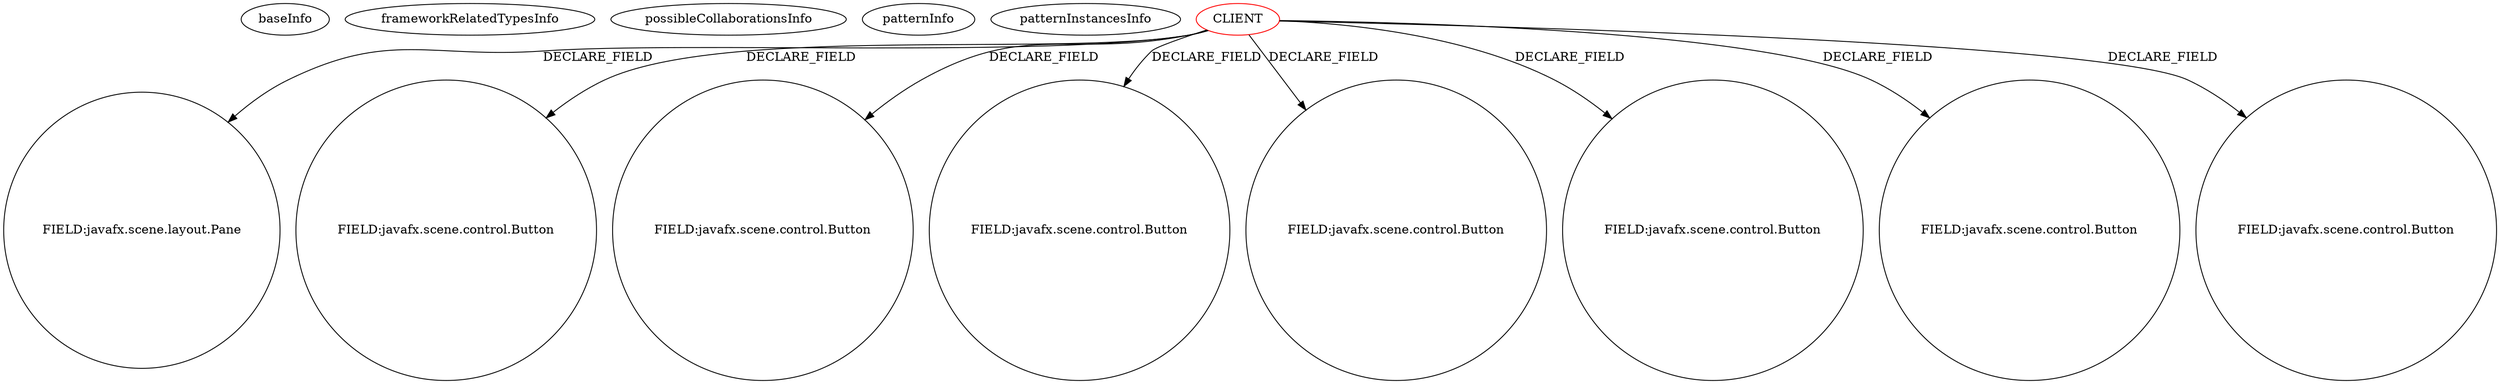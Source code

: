 digraph {
baseInfo[graphId=1121,category="pattern",isAnonymous=false,possibleRelation=false]
frameworkRelatedTypesInfo[]
possibleCollaborationsInfo[]
patternInfo[frequency=5.0,patternRootClient=0]
patternInstancesInfo[0="hock323-eventManager~/hock323-eventManager/EventManager-master/src/eventManager/controller/pokerTournament/TournamentController.java~TournamentController~3009",1="iloop-kiosk-KIOSK-Project~/iloop-kiosk-KIOSK-Project/KIOSK-Project-master/src/oit/iloop/kiosk/kiosk_examination/ExaminationMainController.java~ExaminationMainController~3122",2="diogocs1-FPessoais~/diogocs1-FPessoais/FPessoais-master/FinancasPessoais/src/app/controllers/HomeController.java~HomeController~2490",3="walker-clint-AIProj3~/walker-clint-AIProj3/AIProj3-master/src/application/GameBoardController.java~GameBoardController~4712",4="RomeoGolf-BC~/RomeoGolf-BC/BC-master/src/romeogolf/bc/MainController.java~MainController~1142"]
50[label="FIELD:javafx.scene.layout.Pane",vertexType="FIELD_DECLARATION",isFrameworkType=false,shape=circle]
0[label="CLIENT",vertexType="ROOT_CLIENT_CLASS_DECLARATION",isFrameworkType=false,color=red]
30[label="FIELD:javafx.scene.control.Button",vertexType="FIELD_DECLARATION",isFrameworkType=false,shape=circle]
18[label="FIELD:javafx.scene.control.Button",vertexType="FIELD_DECLARATION",isFrameworkType=false,shape=circle]
14[label="FIELD:javafx.scene.control.Button",vertexType="FIELD_DECLARATION",isFrameworkType=false,shape=circle]
22[label="FIELD:javafx.scene.control.Button",vertexType="FIELD_DECLARATION",isFrameworkType=false,shape=circle]
46[label="FIELD:javafx.scene.control.Button",vertexType="FIELD_DECLARATION",isFrameworkType=false,shape=circle]
42[label="FIELD:javafx.scene.control.Button",vertexType="FIELD_DECLARATION",isFrameworkType=false,shape=circle]
10[label="FIELD:javafx.scene.control.Button",vertexType="FIELD_DECLARATION",isFrameworkType=false,shape=circle]
0->22[label="DECLARE_FIELD"]
0->14[label="DECLARE_FIELD"]
0->42[label="DECLARE_FIELD"]
0->30[label="DECLARE_FIELD"]
0->10[label="DECLARE_FIELD"]
0->18[label="DECLARE_FIELD"]
0->50[label="DECLARE_FIELD"]
0->46[label="DECLARE_FIELD"]
}
